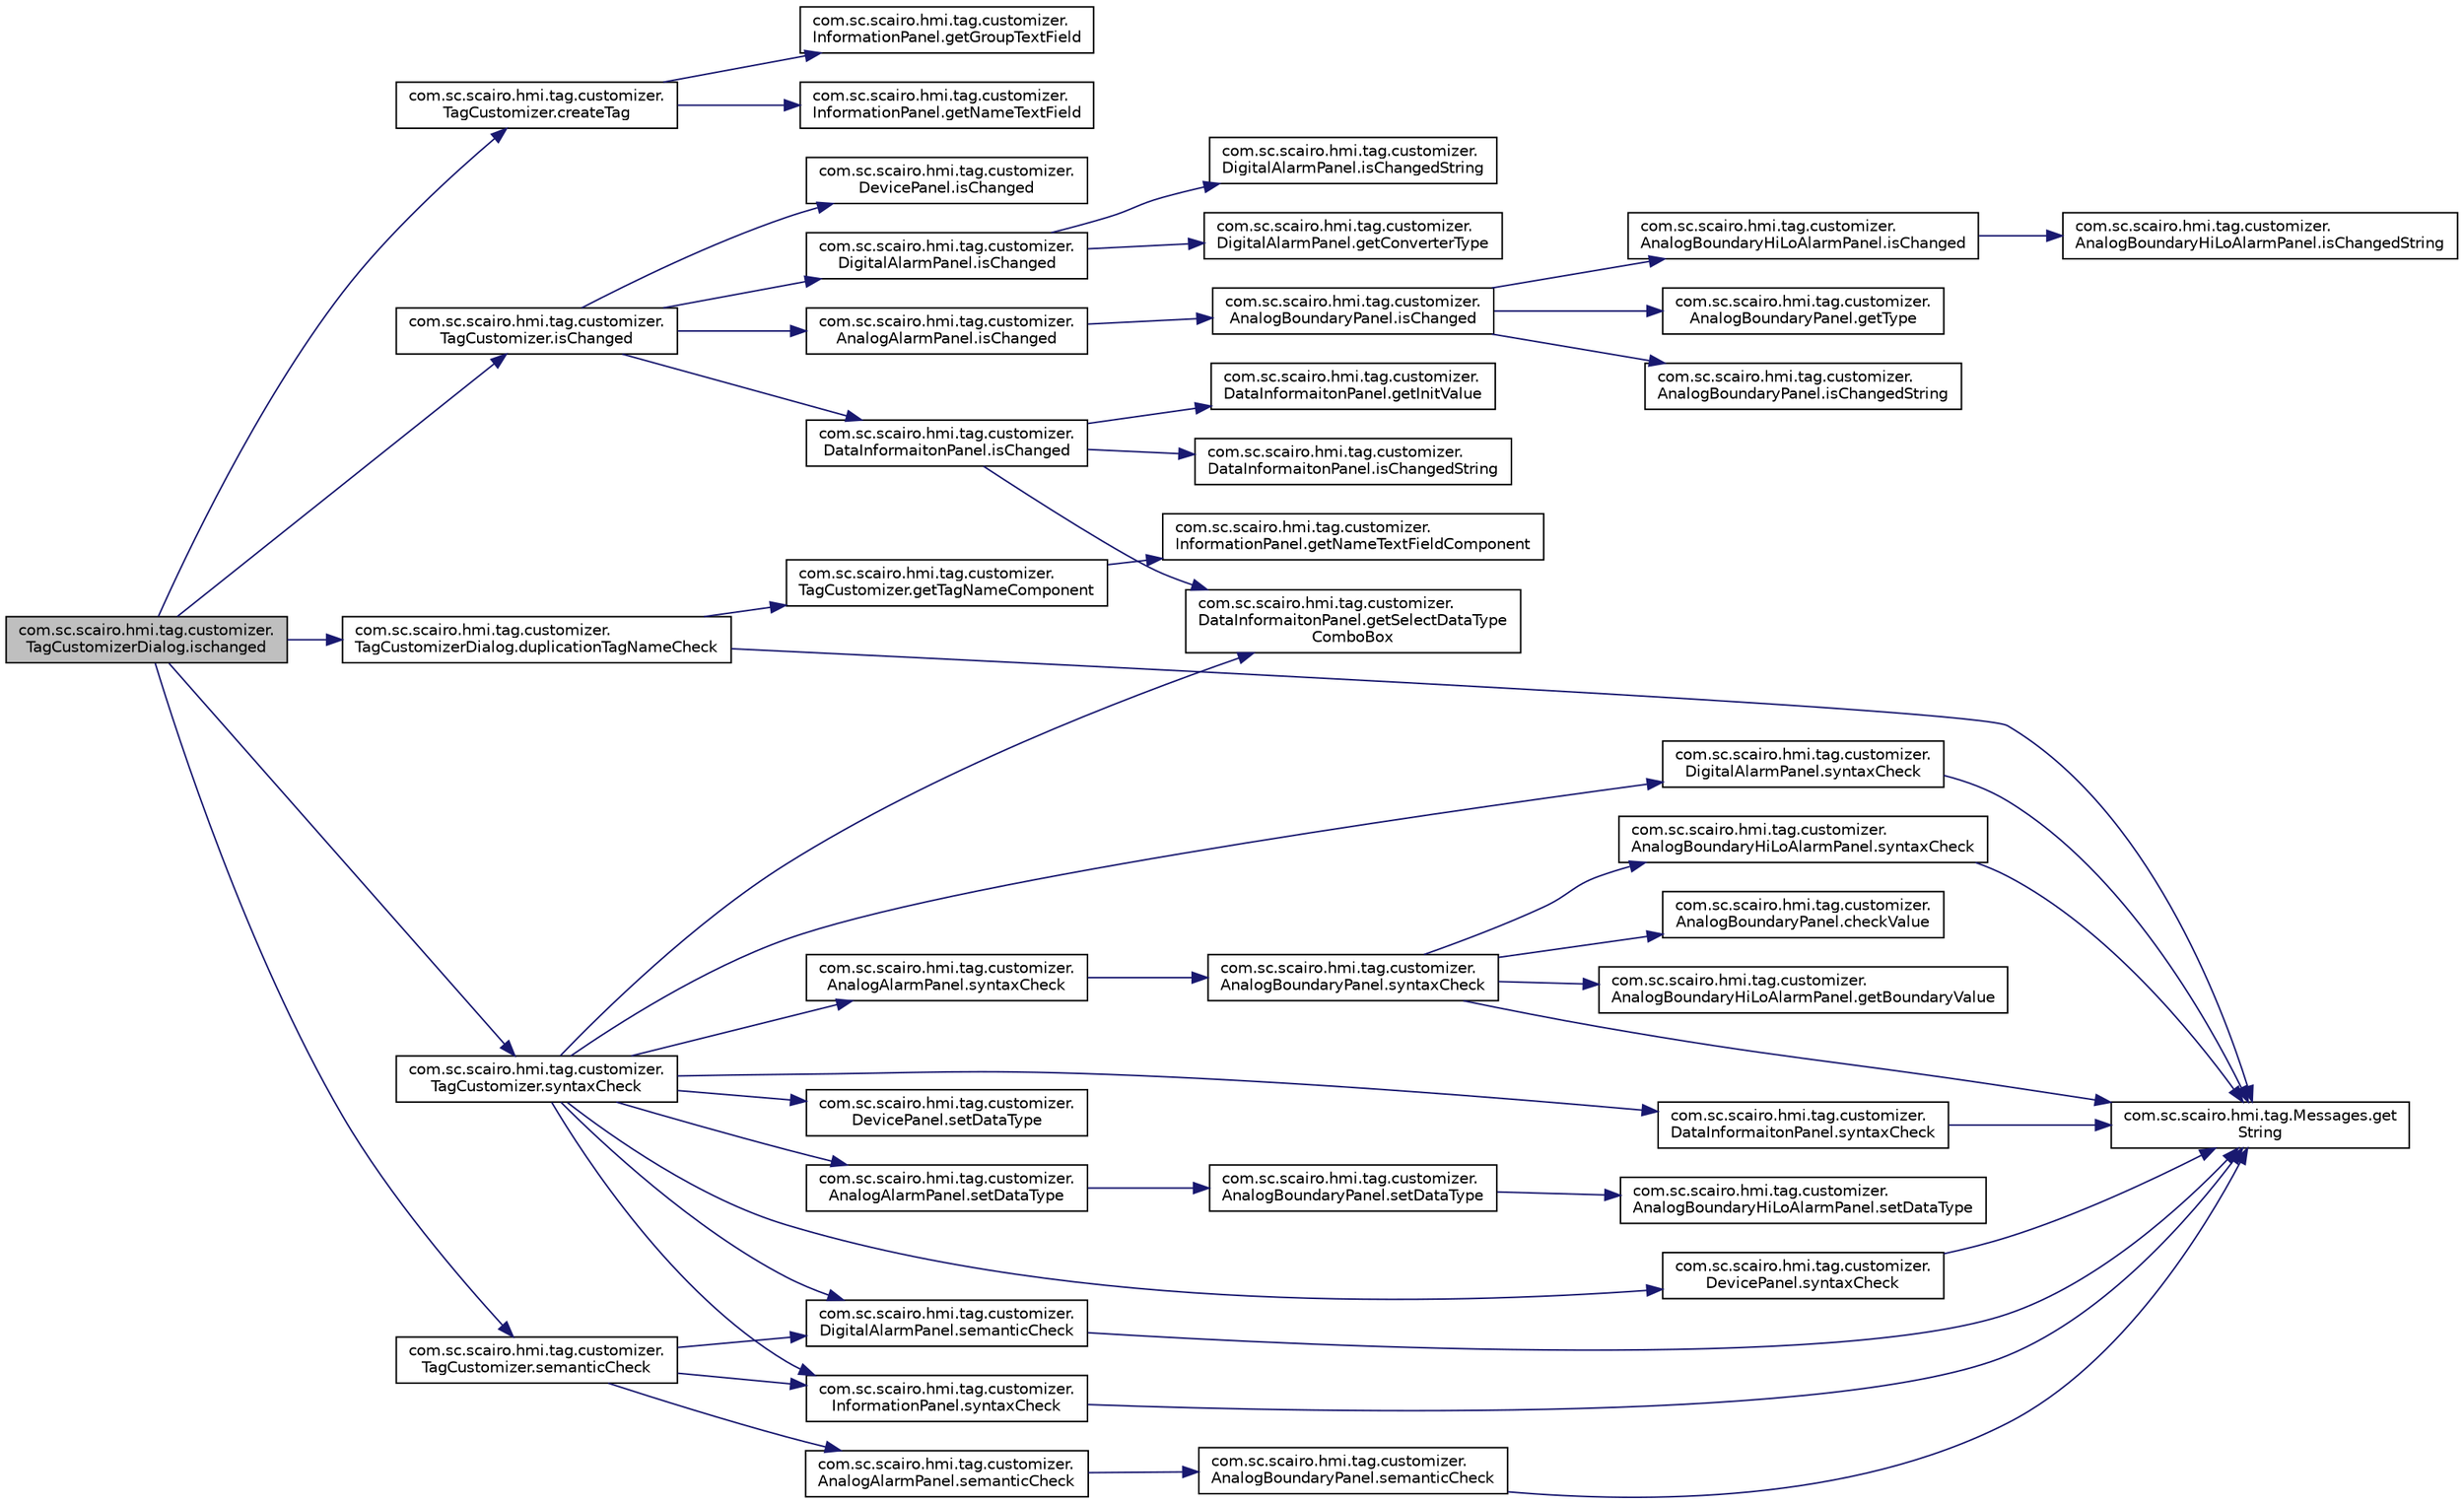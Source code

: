 digraph "com.sc.scairo.hmi.tag.customizer.TagCustomizerDialog.ischanged"
{
 // LATEX_PDF_SIZE
  edge [fontname="Helvetica",fontsize="10",labelfontname="Helvetica",labelfontsize="10"];
  node [fontname="Helvetica",fontsize="10",shape=record];
  rankdir="LR";
  Node1 [label="com.sc.scairo.hmi.tag.customizer.\lTagCustomizerDialog.ischanged",height=0.2,width=0.4,color="black", fillcolor="grey75", style="filled", fontcolor="black",tooltip=" "];
  Node1 -> Node2 [color="midnightblue",fontsize="10",style="solid",fontname="Helvetica"];
  Node2 [label="com.sc.scairo.hmi.tag.customizer.\lTagCustomizer.createTag",height=0.2,width=0.4,color="black", fillcolor="white", style="filled",URL="$classcom_1_1sc_1_1scairo_1_1hmi_1_1tag_1_1customizer_1_1_tag_customizer.html#a6fcf957aee20730fe4dfb31483b7316f",tooltip=" "];
  Node2 -> Node3 [color="midnightblue",fontsize="10",style="solid",fontname="Helvetica"];
  Node3 [label="com.sc.scairo.hmi.tag.customizer.\lInformationPanel.getGroupTextField",height=0.2,width=0.4,color="black", fillcolor="white", style="filled",URL="$classcom_1_1sc_1_1scairo_1_1hmi_1_1tag_1_1customizer_1_1_information_panel.html#a3d2ed42f711e49b96c31a045528210a5",tooltip=" "];
  Node2 -> Node4 [color="midnightblue",fontsize="10",style="solid",fontname="Helvetica"];
  Node4 [label="com.sc.scairo.hmi.tag.customizer.\lInformationPanel.getNameTextField",height=0.2,width=0.4,color="black", fillcolor="white", style="filled",URL="$classcom_1_1sc_1_1scairo_1_1hmi_1_1tag_1_1customizer_1_1_information_panel.html#a77548b3fc2b2dc4b7499a07e3d2d86f1",tooltip=" "];
  Node1 -> Node5 [color="midnightblue",fontsize="10",style="solid",fontname="Helvetica"];
  Node5 [label="com.sc.scairo.hmi.tag.customizer.\lTagCustomizerDialog.duplicationTagNameCheck",height=0.2,width=0.4,color="black", fillcolor="white", style="filled",URL="$classcom_1_1sc_1_1scairo_1_1hmi_1_1tag_1_1customizer_1_1_tag_customizer_dialog.html#aec8054b3ab46969e8386551271c436ae",tooltip=" "];
  Node5 -> Node6 [color="midnightblue",fontsize="10",style="solid",fontname="Helvetica"];
  Node6 [label="com.sc.scairo.hmi.tag.Messages.get\lString",height=0.2,width=0.4,color="black", fillcolor="white", style="filled",URL="$classcom_1_1sc_1_1scairo_1_1hmi_1_1tag_1_1_messages.html#a355064bf21250f7f7a71fe927ade06ea",tooltip=" "];
  Node5 -> Node7 [color="midnightblue",fontsize="10",style="solid",fontname="Helvetica"];
  Node7 [label="com.sc.scairo.hmi.tag.customizer.\lTagCustomizer.getTagNameComponent",height=0.2,width=0.4,color="black", fillcolor="white", style="filled",URL="$classcom_1_1sc_1_1scairo_1_1hmi_1_1tag_1_1customizer_1_1_tag_customizer.html#a05ad3ab2d2014d61e6fbb2e9be6b9113",tooltip=" "];
  Node7 -> Node8 [color="midnightblue",fontsize="10",style="solid",fontname="Helvetica"];
  Node8 [label="com.sc.scairo.hmi.tag.customizer.\lInformationPanel.getNameTextFieldComponent",height=0.2,width=0.4,color="black", fillcolor="white", style="filled",URL="$classcom_1_1sc_1_1scairo_1_1hmi_1_1tag_1_1customizer_1_1_information_panel.html#ad744f84a98040689042f63c940028830",tooltip=" "];
  Node1 -> Node9 [color="midnightblue",fontsize="10",style="solid",fontname="Helvetica"];
  Node9 [label="com.sc.scairo.hmi.tag.customizer.\lTagCustomizer.isChanged",height=0.2,width=0.4,color="black", fillcolor="white", style="filled",URL="$classcom_1_1sc_1_1scairo_1_1hmi_1_1tag_1_1customizer_1_1_tag_customizer.html#a1cd5429356efdb395f8877b3749a70cd",tooltip=" "];
  Node9 -> Node10 [color="midnightblue",fontsize="10",style="solid",fontname="Helvetica"];
  Node10 [label="com.sc.scairo.hmi.tag.customizer.\lAnalogAlarmPanel.isChanged",height=0.2,width=0.4,color="black", fillcolor="white", style="filled",URL="$classcom_1_1sc_1_1scairo_1_1hmi_1_1tag_1_1customizer_1_1_analog_alarm_panel.html#aa40619b774a0861463328020ee5d6d0d",tooltip=" "];
  Node10 -> Node11 [color="midnightblue",fontsize="10",style="solid",fontname="Helvetica"];
  Node11 [label="com.sc.scairo.hmi.tag.customizer.\lAnalogBoundaryPanel.isChanged",height=0.2,width=0.4,color="black", fillcolor="white", style="filled",URL="$classcom_1_1sc_1_1scairo_1_1hmi_1_1tag_1_1customizer_1_1_analog_boundary_panel.html#a79b8581afac792c55e89c0735bae5187",tooltip=" "];
  Node11 -> Node12 [color="midnightblue",fontsize="10",style="solid",fontname="Helvetica"];
  Node12 [label="com.sc.scairo.hmi.tag.customizer.\lAnalogBoundaryPanel.getType",height=0.2,width=0.4,color="black", fillcolor="white", style="filled",URL="$classcom_1_1sc_1_1scairo_1_1hmi_1_1tag_1_1customizer_1_1_analog_boundary_panel.html#a76be18fe82acfb09c906ea619c63510b",tooltip=" "];
  Node11 -> Node13 [color="midnightblue",fontsize="10",style="solid",fontname="Helvetica"];
  Node13 [label="com.sc.scairo.hmi.tag.customizer.\lAnalogBoundaryHiLoAlarmPanel.isChanged",height=0.2,width=0.4,color="black", fillcolor="white", style="filled",URL="$classcom_1_1sc_1_1scairo_1_1hmi_1_1tag_1_1customizer_1_1_analog_boundary_hi_lo_alarm_panel.html#aeb2d9f048c70cfe1acf94877e4d42c86",tooltip=" "];
  Node13 -> Node14 [color="midnightblue",fontsize="10",style="solid",fontname="Helvetica"];
  Node14 [label="com.sc.scairo.hmi.tag.customizer.\lAnalogBoundaryHiLoAlarmPanel.isChangedString",height=0.2,width=0.4,color="black", fillcolor="white", style="filled",URL="$classcom_1_1sc_1_1scairo_1_1hmi_1_1tag_1_1customizer_1_1_analog_boundary_hi_lo_alarm_panel.html#a3e6ee1ff7bad379973e5afb8b09e3e51",tooltip=" "];
  Node11 -> Node15 [color="midnightblue",fontsize="10",style="solid",fontname="Helvetica"];
  Node15 [label="com.sc.scairo.hmi.tag.customizer.\lAnalogBoundaryPanel.isChangedString",height=0.2,width=0.4,color="black", fillcolor="white", style="filled",URL="$classcom_1_1sc_1_1scairo_1_1hmi_1_1tag_1_1customizer_1_1_analog_boundary_panel.html#ab57b76838ca2497e2871a32fd499854e",tooltip=" "];
  Node9 -> Node16 [color="midnightblue",fontsize="10",style="solid",fontname="Helvetica"];
  Node16 [label="com.sc.scairo.hmi.tag.customizer.\lDigitalAlarmPanel.isChanged",height=0.2,width=0.4,color="black", fillcolor="white", style="filled",URL="$classcom_1_1sc_1_1scairo_1_1hmi_1_1tag_1_1customizer_1_1_digital_alarm_panel.html#a9fde277320fa85a2c2690341326f92da",tooltip=" "];
  Node16 -> Node17 [color="midnightblue",fontsize="10",style="solid",fontname="Helvetica"];
  Node17 [label="com.sc.scairo.hmi.tag.customizer.\lDigitalAlarmPanel.getConverterType",height=0.2,width=0.4,color="black", fillcolor="white", style="filled",URL="$classcom_1_1sc_1_1scairo_1_1hmi_1_1tag_1_1customizer_1_1_digital_alarm_panel.html#a553b4dd0b8705bdc5d02e80c993ab7dc",tooltip=" "];
  Node16 -> Node18 [color="midnightblue",fontsize="10",style="solid",fontname="Helvetica"];
  Node18 [label="com.sc.scairo.hmi.tag.customizer.\lDigitalAlarmPanel.isChangedString",height=0.2,width=0.4,color="black", fillcolor="white", style="filled",URL="$classcom_1_1sc_1_1scairo_1_1hmi_1_1tag_1_1customizer_1_1_digital_alarm_panel.html#ac11981d87755744779c58770ea5ba103",tooltip=" "];
  Node9 -> Node19 [color="midnightblue",fontsize="10",style="solid",fontname="Helvetica"];
  Node19 [label="com.sc.scairo.hmi.tag.customizer.\lDataInformaitonPanel.isChanged",height=0.2,width=0.4,color="black", fillcolor="white", style="filled",URL="$classcom_1_1sc_1_1scairo_1_1hmi_1_1tag_1_1customizer_1_1_data_informaiton_panel.html#af28ce6c7f80b08bc4198fbbfef103443",tooltip=" "];
  Node19 -> Node20 [color="midnightblue",fontsize="10",style="solid",fontname="Helvetica"];
  Node20 [label="com.sc.scairo.hmi.tag.customizer.\lDataInformaitonPanel.getInitValue",height=0.2,width=0.4,color="black", fillcolor="white", style="filled",URL="$classcom_1_1sc_1_1scairo_1_1hmi_1_1tag_1_1customizer_1_1_data_informaiton_panel.html#a9c9751c7ed63aa8f16e38df225365f24",tooltip=" "];
  Node19 -> Node21 [color="midnightblue",fontsize="10",style="solid",fontname="Helvetica"];
  Node21 [label="com.sc.scairo.hmi.tag.customizer.\lDataInformaitonPanel.getSelectDataType\lComboBox",height=0.2,width=0.4,color="black", fillcolor="white", style="filled",URL="$classcom_1_1sc_1_1scairo_1_1hmi_1_1tag_1_1customizer_1_1_data_informaiton_panel.html#aff613d295baa24b736cc7b8a3cb98515",tooltip=" "];
  Node19 -> Node22 [color="midnightblue",fontsize="10",style="solid",fontname="Helvetica"];
  Node22 [label="com.sc.scairo.hmi.tag.customizer.\lDataInformaitonPanel.isChangedString",height=0.2,width=0.4,color="black", fillcolor="white", style="filled",URL="$classcom_1_1sc_1_1scairo_1_1hmi_1_1tag_1_1customizer_1_1_data_informaiton_panel.html#aac7bfc0c85e4fb57e9d9e985c4c6003c",tooltip=" "];
  Node9 -> Node23 [color="midnightblue",fontsize="10",style="solid",fontname="Helvetica"];
  Node23 [label="com.sc.scairo.hmi.tag.customizer.\lDevicePanel.isChanged",height=0.2,width=0.4,color="black", fillcolor="white", style="filled",URL="$classcom_1_1sc_1_1scairo_1_1hmi_1_1tag_1_1customizer_1_1_device_panel.html#a6d5b60012332e9e0084bea512a7ddae2",tooltip=" "];
  Node1 -> Node24 [color="midnightblue",fontsize="10",style="solid",fontname="Helvetica"];
  Node24 [label="com.sc.scairo.hmi.tag.customizer.\lTagCustomizer.semanticCheck",height=0.2,width=0.4,color="black", fillcolor="white", style="filled",URL="$classcom_1_1sc_1_1scairo_1_1hmi_1_1tag_1_1customizer_1_1_tag_customizer.html#aa4ec151503624757341e1e3fb1ca7c65",tooltip=" "];
  Node24 -> Node25 [color="midnightblue",fontsize="10",style="solid",fontname="Helvetica"];
  Node25 [label="com.sc.scairo.hmi.tag.customizer.\lAnalogAlarmPanel.semanticCheck",height=0.2,width=0.4,color="black", fillcolor="white", style="filled",URL="$classcom_1_1sc_1_1scairo_1_1hmi_1_1tag_1_1customizer_1_1_analog_alarm_panel.html#a2a0554c258ae707928659f5ef6e1bf57",tooltip=" "];
  Node25 -> Node26 [color="midnightblue",fontsize="10",style="solid",fontname="Helvetica"];
  Node26 [label="com.sc.scairo.hmi.tag.customizer.\lAnalogBoundaryPanel.semanticCheck",height=0.2,width=0.4,color="black", fillcolor="white", style="filled",URL="$classcom_1_1sc_1_1scairo_1_1hmi_1_1tag_1_1customizer_1_1_analog_boundary_panel.html#ad3891a39b35f6302999f9d8d6f3412bb",tooltip=" "];
  Node26 -> Node6 [color="midnightblue",fontsize="10",style="solid",fontname="Helvetica"];
  Node24 -> Node27 [color="midnightblue",fontsize="10",style="solid",fontname="Helvetica"];
  Node27 [label="com.sc.scairo.hmi.tag.customizer.\lDigitalAlarmPanel.semanticCheck",height=0.2,width=0.4,color="black", fillcolor="white", style="filled",URL="$classcom_1_1sc_1_1scairo_1_1hmi_1_1tag_1_1customizer_1_1_digital_alarm_panel.html#aa38d3c66f2a0a8fe36f0cbb57372c5d5",tooltip=" "];
  Node27 -> Node6 [color="midnightblue",fontsize="10",style="solid",fontname="Helvetica"];
  Node24 -> Node28 [color="midnightblue",fontsize="10",style="solid",fontname="Helvetica"];
  Node28 [label="com.sc.scairo.hmi.tag.customizer.\lInformationPanel.syntaxCheck",height=0.2,width=0.4,color="black", fillcolor="white", style="filled",URL="$classcom_1_1sc_1_1scairo_1_1hmi_1_1tag_1_1customizer_1_1_information_panel.html#abdc93e770aa034d6dbeac285cf1699c1",tooltip=" "];
  Node28 -> Node6 [color="midnightblue",fontsize="10",style="solid",fontname="Helvetica"];
  Node1 -> Node29 [color="midnightblue",fontsize="10",style="solid",fontname="Helvetica"];
  Node29 [label="com.sc.scairo.hmi.tag.customizer.\lTagCustomizer.syntaxCheck",height=0.2,width=0.4,color="black", fillcolor="white", style="filled",URL="$classcom_1_1sc_1_1scairo_1_1hmi_1_1tag_1_1customizer_1_1_tag_customizer.html#a0fa307653dd0ce3b9368e616aac9d33d",tooltip=" "];
  Node29 -> Node21 [color="midnightblue",fontsize="10",style="solid",fontname="Helvetica"];
  Node29 -> Node27 [color="midnightblue",fontsize="10",style="solid",fontname="Helvetica"];
  Node29 -> Node30 [color="midnightblue",fontsize="10",style="solid",fontname="Helvetica"];
  Node30 [label="com.sc.scairo.hmi.tag.customizer.\lAnalogAlarmPanel.setDataType",height=0.2,width=0.4,color="black", fillcolor="white", style="filled",URL="$classcom_1_1sc_1_1scairo_1_1hmi_1_1tag_1_1customizer_1_1_analog_alarm_panel.html#a91d0b8b8a396c646226ae71b36da6af6",tooltip=" "];
  Node30 -> Node31 [color="midnightblue",fontsize="10",style="solid",fontname="Helvetica"];
  Node31 [label="com.sc.scairo.hmi.tag.customizer.\lAnalogBoundaryPanel.setDataType",height=0.2,width=0.4,color="black", fillcolor="white", style="filled",URL="$classcom_1_1sc_1_1scairo_1_1hmi_1_1tag_1_1customizer_1_1_analog_boundary_panel.html#a8595fa12453deba1993dff4610b25836",tooltip=" "];
  Node31 -> Node32 [color="midnightblue",fontsize="10",style="solid",fontname="Helvetica"];
  Node32 [label="com.sc.scairo.hmi.tag.customizer.\lAnalogBoundaryHiLoAlarmPanel.setDataType",height=0.2,width=0.4,color="black", fillcolor="white", style="filled",URL="$classcom_1_1sc_1_1scairo_1_1hmi_1_1tag_1_1customizer_1_1_analog_boundary_hi_lo_alarm_panel.html#acf0978f8e04da5951033f1321cc3cb12",tooltip=" "];
  Node29 -> Node33 [color="midnightblue",fontsize="10",style="solid",fontname="Helvetica"];
  Node33 [label="com.sc.scairo.hmi.tag.customizer.\lDevicePanel.setDataType",height=0.2,width=0.4,color="black", fillcolor="white", style="filled",URL="$classcom_1_1sc_1_1scairo_1_1hmi_1_1tag_1_1customizer_1_1_device_panel.html#a04e70c89de72e013f3250a7b70e65d26",tooltip=" "];
  Node29 -> Node34 [color="midnightblue",fontsize="10",style="solid",fontname="Helvetica"];
  Node34 [label="com.sc.scairo.hmi.tag.customizer.\lAnalogAlarmPanel.syntaxCheck",height=0.2,width=0.4,color="black", fillcolor="white", style="filled",URL="$classcom_1_1sc_1_1scairo_1_1hmi_1_1tag_1_1customizer_1_1_analog_alarm_panel.html#a7888ffc07d99ed20cd962eaa3fde9df1",tooltip=" "];
  Node34 -> Node35 [color="midnightblue",fontsize="10",style="solid",fontname="Helvetica"];
  Node35 [label="com.sc.scairo.hmi.tag.customizer.\lAnalogBoundaryPanel.syntaxCheck",height=0.2,width=0.4,color="black", fillcolor="white", style="filled",URL="$classcom_1_1sc_1_1scairo_1_1hmi_1_1tag_1_1customizer_1_1_analog_boundary_panel.html#a5ffc78a16578c3376a2f7497c1a8856e",tooltip=" "];
  Node35 -> Node36 [color="midnightblue",fontsize="10",style="solid",fontname="Helvetica"];
  Node36 [label="com.sc.scairo.hmi.tag.customizer.\lAnalogBoundaryPanel.checkValue",height=0.2,width=0.4,color="black", fillcolor="white", style="filled",URL="$classcom_1_1sc_1_1scairo_1_1hmi_1_1tag_1_1customizer_1_1_analog_boundary_panel.html#ae50aa33efdd134209ea156e3361ce6ac",tooltip=" "];
  Node35 -> Node37 [color="midnightblue",fontsize="10",style="solid",fontname="Helvetica"];
  Node37 [label="com.sc.scairo.hmi.tag.customizer.\lAnalogBoundaryHiLoAlarmPanel.getBoundaryValue",height=0.2,width=0.4,color="black", fillcolor="white", style="filled",URL="$classcom_1_1sc_1_1scairo_1_1hmi_1_1tag_1_1customizer_1_1_analog_boundary_hi_lo_alarm_panel.html#aaec6db1efd304cfb05a00b0e228d8226",tooltip=" "];
  Node35 -> Node6 [color="midnightblue",fontsize="10",style="solid",fontname="Helvetica"];
  Node35 -> Node38 [color="midnightblue",fontsize="10",style="solid",fontname="Helvetica"];
  Node38 [label="com.sc.scairo.hmi.tag.customizer.\lAnalogBoundaryHiLoAlarmPanel.syntaxCheck",height=0.2,width=0.4,color="black", fillcolor="white", style="filled",URL="$classcom_1_1sc_1_1scairo_1_1hmi_1_1tag_1_1customizer_1_1_analog_boundary_hi_lo_alarm_panel.html#a39f345be4bebbb04200cdc335f64a33e",tooltip=" "];
  Node38 -> Node6 [color="midnightblue",fontsize="10",style="solid",fontname="Helvetica"];
  Node29 -> Node39 [color="midnightblue",fontsize="10",style="solid",fontname="Helvetica"];
  Node39 [label="com.sc.scairo.hmi.tag.customizer.\lDigitalAlarmPanel.syntaxCheck",height=0.2,width=0.4,color="black", fillcolor="white", style="filled",URL="$classcom_1_1sc_1_1scairo_1_1hmi_1_1tag_1_1customizer_1_1_digital_alarm_panel.html#af87253aaa72801a22c71bd7c6644a2eb",tooltip=" "];
  Node39 -> Node6 [color="midnightblue",fontsize="10",style="solid",fontname="Helvetica"];
  Node29 -> Node28 [color="midnightblue",fontsize="10",style="solid",fontname="Helvetica"];
  Node29 -> Node40 [color="midnightblue",fontsize="10",style="solid",fontname="Helvetica"];
  Node40 [label="com.sc.scairo.hmi.tag.customizer.\lDataInformaitonPanel.syntaxCheck",height=0.2,width=0.4,color="black", fillcolor="white", style="filled",URL="$classcom_1_1sc_1_1scairo_1_1hmi_1_1tag_1_1customizer_1_1_data_informaiton_panel.html#a796f42c43fecc496263a93e1b4a1c7e3",tooltip=" "];
  Node40 -> Node6 [color="midnightblue",fontsize="10",style="solid",fontname="Helvetica"];
  Node29 -> Node41 [color="midnightblue",fontsize="10",style="solid",fontname="Helvetica"];
  Node41 [label="com.sc.scairo.hmi.tag.customizer.\lDevicePanel.syntaxCheck",height=0.2,width=0.4,color="black", fillcolor="white", style="filled",URL="$classcom_1_1sc_1_1scairo_1_1hmi_1_1tag_1_1customizer_1_1_device_panel.html#ad8ba571f512d1cca24a3258405420d9d",tooltip=" "];
  Node41 -> Node6 [color="midnightblue",fontsize="10",style="solid",fontname="Helvetica"];
}
